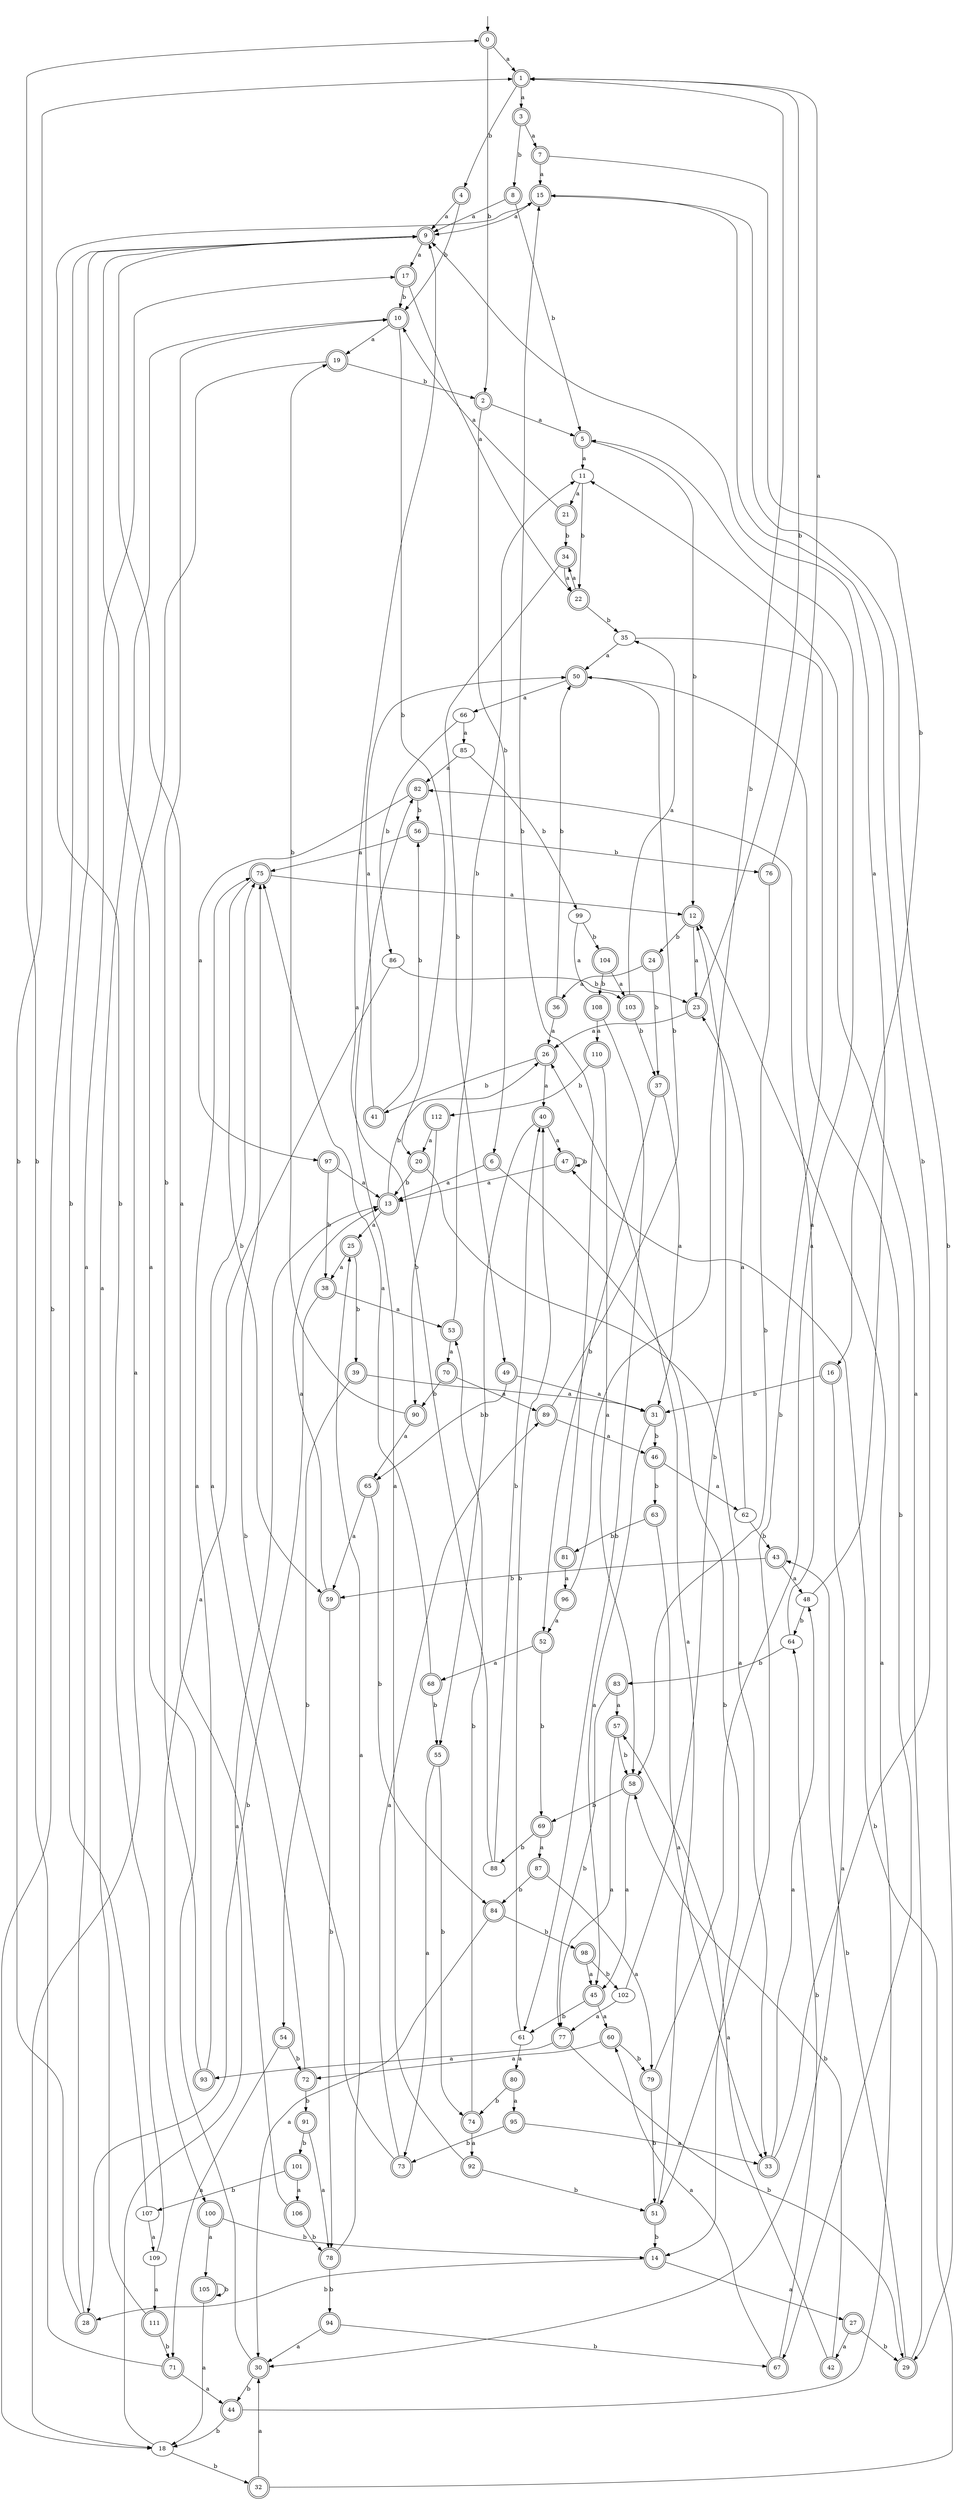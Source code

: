 digraph RandomDFA {
  __start0 [label="", shape=none];
  __start0 -> 0 [label=""];
  0 [shape=circle] [shape=doublecircle]
  0 -> 1 [label="a"]
  0 -> 2 [label="b"]
  1 [shape=doublecircle]
  1 -> 3 [label="a"]
  1 -> 4 [label="b"]
  2 [shape=doublecircle]
  2 -> 5 [label="a"]
  2 -> 6 [label="b"]
  3 [shape=doublecircle]
  3 -> 7 [label="a"]
  3 -> 8 [label="b"]
  4 [shape=doublecircle]
  4 -> 9 [label="a"]
  4 -> 10 [label="b"]
  5 [shape=doublecircle]
  5 -> 11 [label="a"]
  5 -> 12 [label="b"]
  6 [shape=doublecircle]
  6 -> 13 [label="a"]
  6 -> 14 [label="b"]
  7 [shape=doublecircle]
  7 -> 15 [label="a"]
  7 -> 16 [label="b"]
  8 [shape=doublecircle]
  8 -> 9 [label="a"]
  8 -> 5 [label="b"]
  9 [shape=doublecircle]
  9 -> 17 [label="a"]
  9 -> 18 [label="b"]
  10 [shape=doublecircle]
  10 -> 19 [label="a"]
  10 -> 20 [label="b"]
  11
  11 -> 21 [label="a"]
  11 -> 22 [label="b"]
  12 [shape=doublecircle]
  12 -> 23 [label="a"]
  12 -> 24 [label="b"]
  13 [shape=doublecircle]
  13 -> 25 [label="a"]
  13 -> 26 [label="b"]
  14 [shape=doublecircle]
  14 -> 27 [label="a"]
  14 -> 28 [label="b"]
  15 [shape=doublecircle]
  15 -> 9 [label="a"]
  15 -> 29 [label="b"]
  16 [shape=doublecircle]
  16 -> 30 [label="a"]
  16 -> 31 [label="b"]
  17 [shape=doublecircle]
  17 -> 22 [label="a"]
  17 -> 10 [label="b"]
  18
  18 -> 13 [label="a"]
  18 -> 32 [label="b"]
  19 [shape=doublecircle]
  19 -> 18 [label="a"]
  19 -> 2 [label="b"]
  20 [shape=doublecircle]
  20 -> 33 [label="a"]
  20 -> 13 [label="b"]
  21 [shape=doublecircle]
  21 -> 10 [label="a"]
  21 -> 34 [label="b"]
  22 [shape=doublecircle]
  22 -> 34 [label="a"]
  22 -> 35 [label="b"]
  23 [shape=doublecircle]
  23 -> 26 [label="a"]
  23 -> 1 [label="b"]
  24 [shape=doublecircle]
  24 -> 36 [label="a"]
  24 -> 37 [label="b"]
  25 [shape=doublecircle]
  25 -> 38 [label="a"]
  25 -> 39 [label="b"]
  26 [shape=doublecircle]
  26 -> 40 [label="a"]
  26 -> 41 [label="b"]
  27 [shape=doublecircle]
  27 -> 42 [label="a"]
  27 -> 29 [label="b"]
  28 [shape=doublecircle]
  28 -> 17 [label="a"]
  28 -> 1 [label="b"]
  29 [shape=doublecircle]
  29 -> 11 [label="a"]
  29 -> 43 [label="b"]
  30 [shape=doublecircle]
  30 -> 9 [label="a"]
  30 -> 44 [label="b"]
  31 [shape=doublecircle]
  31 -> 45 [label="a"]
  31 -> 46 [label="b"]
  32 [shape=doublecircle]
  32 -> 30 [label="a"]
  32 -> 47 [label="b"]
  33 [shape=doublecircle]
  33 -> 48 [label="a"]
  33 -> 15 [label="b"]
  34 [shape=doublecircle]
  34 -> 22 [label="a"]
  34 -> 49 [label="b"]
  35
  35 -> 50 [label="a"]
  35 -> 51 [label="b"]
  36 [shape=doublecircle]
  36 -> 26 [label="a"]
  36 -> 50 [label="b"]
  37 [shape=doublecircle]
  37 -> 31 [label="a"]
  37 -> 52 [label="b"]
  38 [shape=doublecircle]
  38 -> 53 [label="a"]
  38 -> 28 [label="b"]
  39 [shape=doublecircle]
  39 -> 31 [label="a"]
  39 -> 54 [label="b"]
  40 [shape=doublecircle]
  40 -> 47 [label="a"]
  40 -> 55 [label="b"]
  41 [shape=doublecircle]
  41 -> 50 [label="a"]
  41 -> 56 [label="b"]
  42 [shape=doublecircle]
  42 -> 57 [label="a"]
  42 -> 58 [label="b"]
  43 [shape=doublecircle]
  43 -> 48 [label="a"]
  43 -> 59 [label="b"]
  44 [shape=doublecircle]
  44 -> 12 [label="a"]
  44 -> 18 [label="b"]
  45 [shape=doublecircle]
  45 -> 60 [label="a"]
  45 -> 61 [label="b"]
  46 [shape=doublecircle]
  46 -> 62 [label="a"]
  46 -> 63 [label="b"]
  47 [shape=doublecircle]
  47 -> 13 [label="a"]
  47 -> 47 [label="b"]
  48
  48 -> 9 [label="a"]
  48 -> 64 [label="b"]
  49 [shape=doublecircle]
  49 -> 31 [label="a"]
  49 -> 65 [label="b"]
  50 [shape=doublecircle]
  50 -> 66 [label="a"]
  50 -> 67 [label="b"]
  51 [shape=doublecircle]
  51 -> 26 [label="a"]
  51 -> 14 [label="b"]
  52 [shape=doublecircle]
  52 -> 68 [label="a"]
  52 -> 69 [label="b"]
  53 [shape=doublecircle]
  53 -> 70 [label="a"]
  53 -> 11 [label="b"]
  54 [shape=doublecircle]
  54 -> 71 [label="a"]
  54 -> 72 [label="b"]
  55 [shape=doublecircle]
  55 -> 73 [label="a"]
  55 -> 74 [label="b"]
  56 [shape=doublecircle]
  56 -> 75 [label="a"]
  56 -> 76 [label="b"]
  57 [shape=doublecircle]
  57 -> 77 [label="a"]
  57 -> 58 [label="b"]
  58 [shape=doublecircle]
  58 -> 45 [label="a"]
  58 -> 69 [label="b"]
  59 [shape=doublecircle]
  59 -> 13 [label="a"]
  59 -> 78 [label="b"]
  60 [shape=doublecircle]
  60 -> 72 [label="a"]
  60 -> 79 [label="b"]
  61
  61 -> 80 [label="a"]
  61 -> 40 [label="b"]
  62
  62 -> 23 [label="a"]
  62 -> 43 [label="b"]
  63 [shape=doublecircle]
  63 -> 33 [label="a"]
  63 -> 81 [label="b"]
  64
  64 -> 82 [label="a"]
  64 -> 83 [label="b"]
  65 [shape=doublecircle]
  65 -> 59 [label="a"]
  65 -> 84 [label="b"]
  66
  66 -> 85 [label="a"]
  66 -> 86 [label="b"]
  67 [shape=doublecircle]
  67 -> 60 [label="a"]
  67 -> 64 [label="b"]
  68 [shape=doublecircle]
  68 -> 75 [label="a"]
  68 -> 55 [label="b"]
  69 [shape=doublecircle]
  69 -> 87 [label="a"]
  69 -> 88 [label="b"]
  70 [shape=doublecircle]
  70 -> 89 [label="a"]
  70 -> 90 [label="b"]
  71 [shape=doublecircle]
  71 -> 44 [label="a"]
  71 -> 0 [label="b"]
  72 [shape=doublecircle]
  72 -> 75 [label="a"]
  72 -> 91 [label="b"]
  73 [shape=doublecircle]
  73 -> 89 [label="a"]
  73 -> 75 [label="b"]
  74 [shape=doublecircle]
  74 -> 92 [label="a"]
  74 -> 53 [label="b"]
  75 [shape=doublecircle]
  75 -> 12 [label="a"]
  75 -> 59 [label="b"]
  76 [shape=doublecircle]
  76 -> 1 [label="a"]
  76 -> 58 [label="b"]
  77 [shape=doublecircle]
  77 -> 93 [label="a"]
  77 -> 29 [label="b"]
  78 [shape=doublecircle]
  78 -> 25 [label="a"]
  78 -> 94 [label="b"]
  79 [shape=doublecircle]
  79 -> 5 [label="a"]
  79 -> 51 [label="b"]
  80 [shape=doublecircle]
  80 -> 95 [label="a"]
  80 -> 74 [label="b"]
  81 [shape=doublecircle]
  81 -> 96 [label="a"]
  81 -> 15 [label="b"]
  82 [shape=doublecircle]
  82 -> 97 [label="a"]
  82 -> 56 [label="b"]
  83 [shape=doublecircle]
  83 -> 57 [label="a"]
  83 -> 77 [label="b"]
  84 [shape=doublecircle]
  84 -> 30 [label="a"]
  84 -> 98 [label="b"]
  85
  85 -> 82 [label="a"]
  85 -> 99 [label="b"]
  86
  86 -> 100 [label="a"]
  86 -> 23 [label="b"]
  87 [shape=doublecircle]
  87 -> 79 [label="a"]
  87 -> 84 [label="b"]
  88
  88 -> 9 [label="a"]
  88 -> 40 [label="b"]
  89 [shape=doublecircle]
  89 -> 46 [label="a"]
  89 -> 50 [label="b"]
  90 [shape=doublecircle]
  90 -> 65 [label="a"]
  90 -> 19 [label="b"]
  91 [shape=doublecircle]
  91 -> 78 [label="a"]
  91 -> 101 [label="b"]
  92 [shape=doublecircle]
  92 -> 82 [label="a"]
  92 -> 51 [label="b"]
  93 [shape=doublecircle]
  93 -> 75 [label="a"]
  93 -> 10 [label="b"]
  94 [shape=doublecircle]
  94 -> 30 [label="a"]
  94 -> 67 [label="b"]
  95 [shape=doublecircle]
  95 -> 33 [label="a"]
  95 -> 73 [label="b"]
  96 [shape=doublecircle]
  96 -> 52 [label="a"]
  96 -> 1 [label="b"]
  97 [shape=doublecircle]
  97 -> 13 [label="a"]
  97 -> 38 [label="b"]
  98 [shape=doublecircle]
  98 -> 45 [label="a"]
  98 -> 102 [label="b"]
  99
  99 -> 103 [label="a"]
  99 -> 104 [label="b"]
  100 [shape=doublecircle]
  100 -> 105 [label="a"]
  100 -> 14 [label="b"]
  101 [shape=doublecircle]
  101 -> 106 [label="a"]
  101 -> 107 [label="b"]
  102
  102 -> 77 [label="a"]
  102 -> 12 [label="b"]
  103 [shape=doublecircle]
  103 -> 35 [label="a"]
  103 -> 37 [label="b"]
  104 [shape=doublecircle]
  104 -> 103 [label="a"]
  104 -> 108 [label="b"]
  105 [shape=doublecircle]
  105 -> 18 [label="a"]
  105 -> 105 [label="b"]
  106 [shape=doublecircle]
  106 -> 9 [label="a"]
  106 -> 78 [label="b"]
  107
  107 -> 109 [label="a"]
  107 -> 9 [label="b"]
  108 [shape=doublecircle]
  108 -> 110 [label="a"]
  108 -> 61 [label="b"]
  109
  109 -> 111 [label="a"]
  109 -> 15 [label="b"]
  110 [shape=doublecircle]
  110 -> 58 [label="a"]
  110 -> 112 [label="b"]
  111 [shape=doublecircle]
  111 -> 10 [label="a"]
  111 -> 71 [label="b"]
  112 [shape=doublecircle]
  112 -> 20 [label="a"]
  112 -> 90 [label="b"]
}
